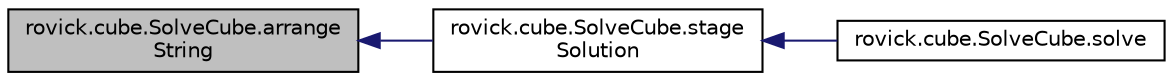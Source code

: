 digraph "rovick.cube.SolveCube.arrangeString"
{
  edge [fontname="Helvetica",fontsize="10",labelfontname="Helvetica",labelfontsize="10"];
  node [fontname="Helvetica",fontsize="10",shape=record];
  rankdir="LR";
  Node1 [label="rovick.cube.SolveCube.arrange\lString",height=0.2,width=0.4,color="black", fillcolor="grey75", style="filled", fontcolor="black"];
  Node1 -> Node2 [dir="back",color="midnightblue",fontsize="10",style="solid",fontname="Helvetica"];
  Node2 [label="rovick.cube.SolveCube.stage\lSolution",height=0.2,width=0.4,color="black", fillcolor="white", style="filled",URL="$classrovick_1_1cube_1_1_solve_cube_a18c72479452477ca00f4b58f7a67077a.html#a18c72479452477ca00f4b58f7a67077a"];
  Node2 -> Node3 [dir="back",color="midnightblue",fontsize="10",style="solid",fontname="Helvetica"];
  Node3 [label="rovick.cube.SolveCube.solve",height=0.2,width=0.4,color="black", fillcolor="white", style="filled",URL="$classrovick_1_1cube_1_1_solve_cube_a064c66b25d046344b959c9a02caaa6bb.html#a064c66b25d046344b959c9a02caaa6bb"];
}
